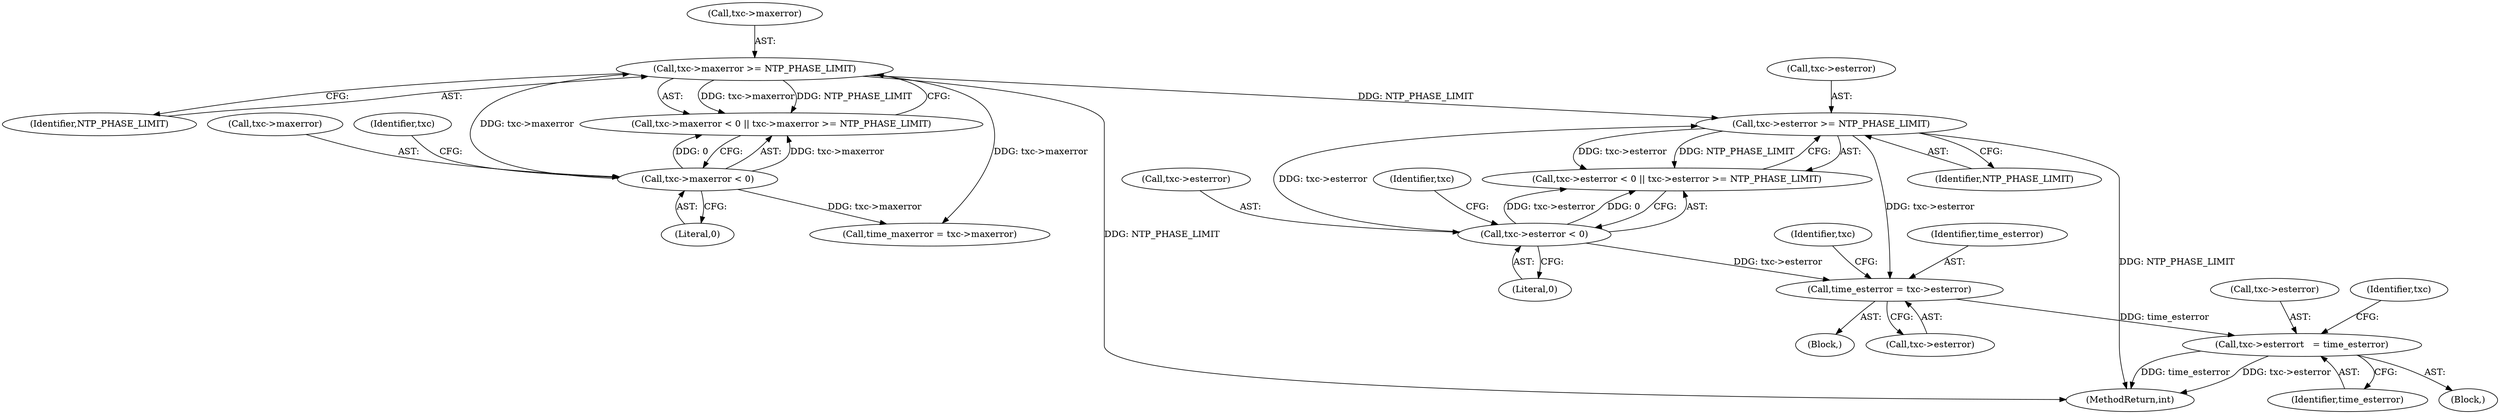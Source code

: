 digraph "0_linux_f8bd2258e2d520dff28c855658bd24bdafb5102d_8@pointer" {
"1000344" [label="(Call,time_esterror = txc->esterror)"];
"1000333" [label="(Call,txc->esterror >= NTP_PHASE_LIMIT)"];
"1000328" [label="(Call,txc->esterror < 0)"];
"1000303" [label="(Call,txc->maxerror >= NTP_PHASE_LIMIT)"];
"1000298" [label="(Call,txc->maxerror < 0)"];
"1000603" [label="(Call,txc->esterror\t   = time_esterror)"];
"1000333" [label="(Call,txc->esterror >= NTP_PHASE_LIMIT)"];
"1000603" [label="(Call,txc->esterror\t   = time_esterror)"];
"1000325" [label="(Block,)"];
"1000610" [label="(Identifier,txc)"];
"1000302" [label="(Literal,0)"];
"1000345" [label="(Identifier,time_esterror)"];
"1000328" [label="(Call,txc->esterror < 0)"];
"1000327" [label="(Call,txc->esterror < 0 || txc->esterror >= NTP_PHASE_LIMIT)"];
"1000298" [label="(Call,txc->maxerror < 0)"];
"1000346" [label="(Call,txc->esterror)"];
"1000604" [label="(Call,txc->esterror)"];
"1000307" [label="(Identifier,NTP_PHASE_LIMIT)"];
"1000299" [label="(Call,txc->maxerror)"];
"1000607" [label="(Identifier,time_esterror)"];
"1000684" [label="(MethodReturn,int)"];
"1000334" [label="(Call,txc->esterror)"];
"1000337" [label="(Identifier,NTP_PHASE_LIMIT)"];
"1000305" [label="(Identifier,txc)"];
"1000335" [label="(Identifier,txc)"];
"1000352" [label="(Identifier,txc)"];
"1000329" [label="(Call,txc->esterror)"];
"1000332" [label="(Literal,0)"];
"1000303" [label="(Call,txc->maxerror >= NTP_PHASE_LIMIT)"];
"1000304" [label="(Call,txc->maxerror)"];
"1000123" [label="(Block,)"];
"1000297" [label="(Call,txc->maxerror < 0 || txc->maxerror >= NTP_PHASE_LIMIT)"];
"1000314" [label="(Call,time_maxerror = txc->maxerror)"];
"1000344" [label="(Call,time_esterror = txc->esterror)"];
"1000344" -> "1000325"  [label="AST: "];
"1000344" -> "1000346"  [label="CFG: "];
"1000345" -> "1000344"  [label="AST: "];
"1000346" -> "1000344"  [label="AST: "];
"1000352" -> "1000344"  [label="CFG: "];
"1000333" -> "1000344"  [label="DDG: txc->esterror"];
"1000328" -> "1000344"  [label="DDG: txc->esterror"];
"1000344" -> "1000603"  [label="DDG: time_esterror"];
"1000333" -> "1000327"  [label="AST: "];
"1000333" -> "1000337"  [label="CFG: "];
"1000334" -> "1000333"  [label="AST: "];
"1000337" -> "1000333"  [label="AST: "];
"1000327" -> "1000333"  [label="CFG: "];
"1000333" -> "1000684"  [label="DDG: NTP_PHASE_LIMIT"];
"1000333" -> "1000327"  [label="DDG: txc->esterror"];
"1000333" -> "1000327"  [label="DDG: NTP_PHASE_LIMIT"];
"1000328" -> "1000333"  [label="DDG: txc->esterror"];
"1000303" -> "1000333"  [label="DDG: NTP_PHASE_LIMIT"];
"1000328" -> "1000327"  [label="AST: "];
"1000328" -> "1000332"  [label="CFG: "];
"1000329" -> "1000328"  [label="AST: "];
"1000332" -> "1000328"  [label="AST: "];
"1000335" -> "1000328"  [label="CFG: "];
"1000327" -> "1000328"  [label="CFG: "];
"1000328" -> "1000327"  [label="DDG: txc->esterror"];
"1000328" -> "1000327"  [label="DDG: 0"];
"1000303" -> "1000297"  [label="AST: "];
"1000303" -> "1000307"  [label="CFG: "];
"1000304" -> "1000303"  [label="AST: "];
"1000307" -> "1000303"  [label="AST: "];
"1000297" -> "1000303"  [label="CFG: "];
"1000303" -> "1000684"  [label="DDG: NTP_PHASE_LIMIT"];
"1000303" -> "1000297"  [label="DDG: txc->maxerror"];
"1000303" -> "1000297"  [label="DDG: NTP_PHASE_LIMIT"];
"1000298" -> "1000303"  [label="DDG: txc->maxerror"];
"1000303" -> "1000314"  [label="DDG: txc->maxerror"];
"1000298" -> "1000297"  [label="AST: "];
"1000298" -> "1000302"  [label="CFG: "];
"1000299" -> "1000298"  [label="AST: "];
"1000302" -> "1000298"  [label="AST: "];
"1000305" -> "1000298"  [label="CFG: "];
"1000297" -> "1000298"  [label="CFG: "];
"1000298" -> "1000297"  [label="DDG: txc->maxerror"];
"1000298" -> "1000297"  [label="DDG: 0"];
"1000298" -> "1000314"  [label="DDG: txc->maxerror"];
"1000603" -> "1000123"  [label="AST: "];
"1000603" -> "1000607"  [label="CFG: "];
"1000604" -> "1000603"  [label="AST: "];
"1000607" -> "1000603"  [label="AST: "];
"1000610" -> "1000603"  [label="CFG: "];
"1000603" -> "1000684"  [label="DDG: time_esterror"];
"1000603" -> "1000684"  [label="DDG: txc->esterror"];
}
